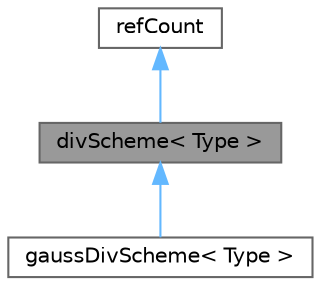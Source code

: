 digraph "divScheme&lt; Type &gt;"
{
 // LATEX_PDF_SIZE
  bgcolor="transparent";
  edge [fontname=Helvetica,fontsize=10,labelfontname=Helvetica,labelfontsize=10];
  node [fontname=Helvetica,fontsize=10,shape=box,height=0.2,width=0.4];
  Node1 [id="Node000001",label="divScheme\< Type \>",height=0.2,width=0.4,color="gray40", fillcolor="grey60", style="filled", fontcolor="black",tooltip="Abstract base class for div schemes."];
  Node2 -> Node1 [id="edge1_Node000001_Node000002",dir="back",color="steelblue1",style="solid",tooltip=" "];
  Node2 [id="Node000002",label="refCount",height=0.2,width=0.4,color="gray40", fillcolor="white", style="filled",URL="$classFoam_1_1refCount.html",tooltip="Reference counter for various OpenFOAM components."];
  Node1 -> Node3 [id="edge2_Node000001_Node000003",dir="back",color="steelblue1",style="solid",tooltip=" "];
  Node3 [id="Node000003",label="gaussDivScheme\< Type \>",height=0.2,width=0.4,color="gray40", fillcolor="white", style="filled",URL="$classFoam_1_1fv_1_1gaussDivScheme.html",tooltip="Basic second-order div using face-gradients and Gauss' theorem."];
}
